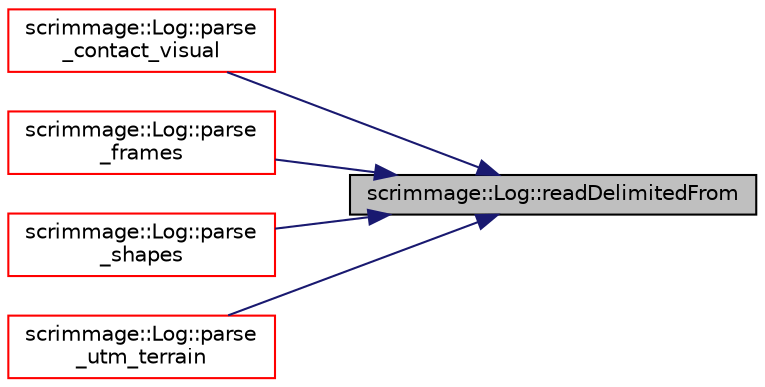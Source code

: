 digraph "scrimmage::Log::readDelimitedFrom"
{
 // LATEX_PDF_SIZE
  edge [fontname="Helvetica",fontsize="10",labelfontname="Helvetica",labelfontsize="10"];
  node [fontname="Helvetica",fontsize="10",shape=record];
  rankdir="RL";
  Node1 [label="scrimmage::Log::readDelimitedFrom",height=0.2,width=0.4,color="black", fillcolor="grey75", style="filled", fontcolor="black",tooltip=" "];
  Node1 -> Node2 [dir="back",color="midnightblue",fontsize="10",style="solid",fontname="Helvetica"];
  Node2 [label="scrimmage::Log::parse\l_contact_visual",height=0.2,width=0.4,color="red", fillcolor="white", style="filled",URL="$classscrimmage_1_1Log.html#a56d5dd45d78ce923b55279cb90472fc5",tooltip=" "];
  Node1 -> Node4 [dir="back",color="midnightblue",fontsize="10",style="solid",fontname="Helvetica"];
  Node4 [label="scrimmage::Log::parse\l_frames",height=0.2,width=0.4,color="red", fillcolor="white", style="filled",URL="$classscrimmage_1_1Log.html#a3b1fb32f63af5a35916eec706635de54",tooltip=" "];
  Node1 -> Node5 [dir="back",color="midnightblue",fontsize="10",style="solid",fontname="Helvetica"];
  Node5 [label="scrimmage::Log::parse\l_shapes",height=0.2,width=0.4,color="red", fillcolor="white", style="filled",URL="$classscrimmage_1_1Log.html#a39e5fcf33939b3444bcb5840916760e1",tooltip=" "];
  Node1 -> Node6 [dir="back",color="midnightblue",fontsize="10",style="solid",fontname="Helvetica"];
  Node6 [label="scrimmage::Log::parse\l_utm_terrain",height=0.2,width=0.4,color="red", fillcolor="white", style="filled",URL="$classscrimmage_1_1Log.html#a4f0c3357fe97354a01eee96cd23a509a",tooltip=" "];
}
